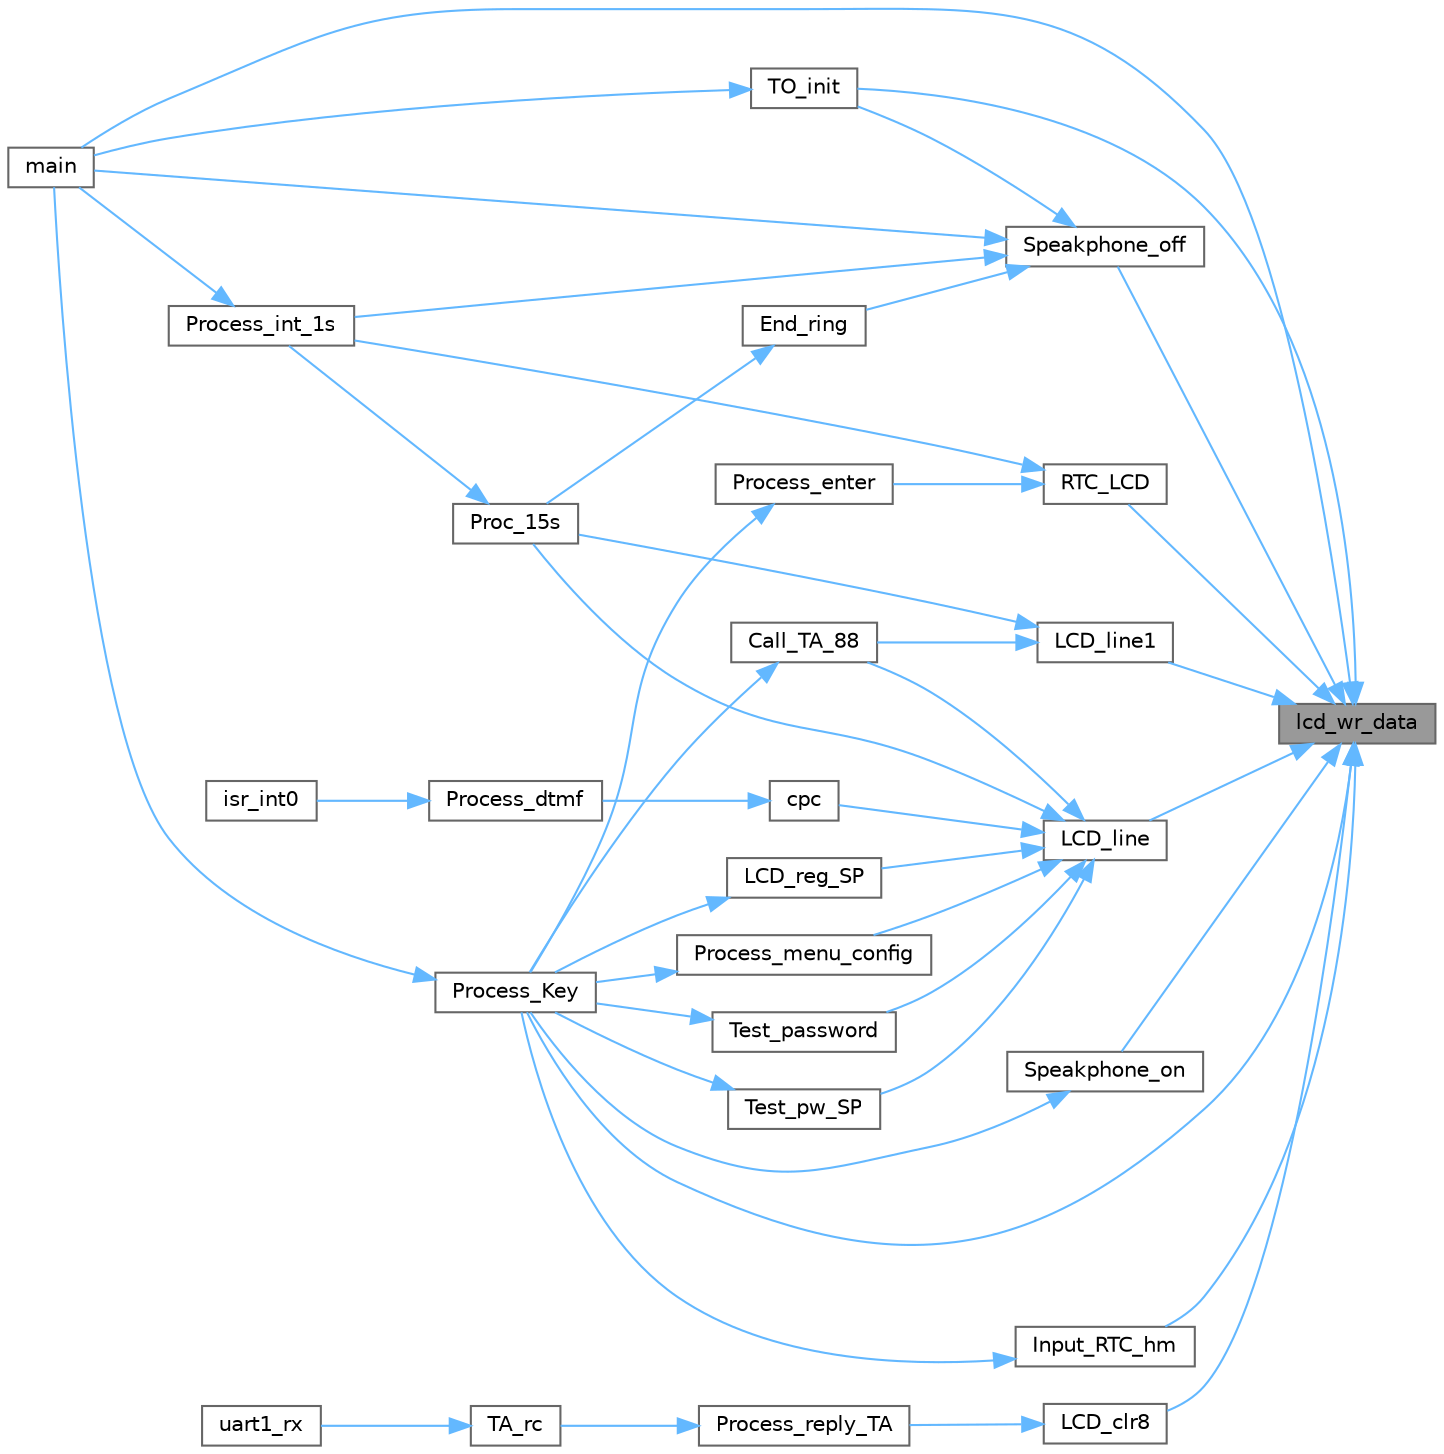 digraph "lcd_wr_data"
{
 // LATEX_PDF_SIZE
  bgcolor="transparent";
  edge [fontname=Helvetica,fontsize=10,labelfontname=Helvetica,labelfontsize=10];
  node [fontname=Helvetica,fontsize=10,shape=box,height=0.2,width=0.4];
  rankdir="RL";
  Node1 [label="lcd_wr_data",height=0.2,width=0.4,color="gray40", fillcolor="grey60", style="filled", fontcolor="black",tooltip=" "];
  Node1 -> Node2 [dir="back",color="steelblue1",style="solid"];
  Node2 [label="Input_RTC_hm",height=0.2,width=0.4,color="grey40", fillcolor="white", style="filled",URL="$_t_o_8c.html#a50e2ac35f811cb6fbb8c09a054794ae0",tooltip=" "];
  Node2 -> Node3 [dir="back",color="steelblue1",style="solid"];
  Node3 [label="Process_Key",height=0.2,width=0.4,color="grey40", fillcolor="white", style="filled",URL="$_t_o_8c.html#a23d088966967f0ce9c2456835eac1524",tooltip=" "];
  Node3 -> Node4 [dir="back",color="steelblue1",style="solid"];
  Node4 [label="main",height=0.2,width=0.4,color="grey40", fillcolor="white", style="filled",URL="$core_8c.html#a6288eba0f8e8ad3ab1544ad731eb7667",tooltip=" "];
  Node1 -> Node5 [dir="back",color="steelblue1",style="solid"];
  Node5 [label="LCD_clr8",height=0.2,width=0.4,color="grey40", fillcolor="white", style="filled",URL="$_d_t_m_f_8c.html#aaab415eabfa4e40b71c0d78aaf35beb9",tooltip=" "];
  Node5 -> Node6 [dir="back",color="steelblue1",style="solid"];
  Node6 [label="Process_reply_TA",height=0.2,width=0.4,color="grey40", fillcolor="white", style="filled",URL="$_d_t_m_f_8c.html#af8890230f6b986de26f9286d526ea59a",tooltip=" "];
  Node6 -> Node7 [dir="back",color="steelblue1",style="solid"];
  Node7 [label="TA_rc",height=0.2,width=0.4,color="grey40", fillcolor="white", style="filled",URL="$_d_t_m_f_8c.html#af7a6d3a607f8005b25b939379a3b71da",tooltip=" "];
  Node7 -> Node8 [dir="back",color="steelblue1",style="solid"];
  Node8 [label="uart1_rx",height=0.2,width=0.4,color="grey40", fillcolor="white", style="filled",URL="$_isr_8c.html#ae563257500f22bfd70e277b06320f7db",tooltip=" "];
  Node1 -> Node9 [dir="back",color="steelblue1",style="solid"];
  Node9 [label="LCD_line",height=0.2,width=0.4,color="grey40", fillcolor="white", style="filled",URL="$_t_o_8c.html#aaefa7e4eeb8d02f570de2072a4a27ad6",tooltip=" "];
  Node9 -> Node10 [dir="back",color="steelblue1",style="solid"];
  Node10 [label="Call_TA_88",height=0.2,width=0.4,color="grey40", fillcolor="white", style="filled",URL="$_t_o_8c.html#ac6c3f5a59883cb87baefc727759e96a6",tooltip=" "];
  Node10 -> Node3 [dir="back",color="steelblue1",style="solid"];
  Node9 -> Node11 [dir="back",color="steelblue1",style="solid"];
  Node11 [label="cpc",height=0.2,width=0.4,color="grey40", fillcolor="white", style="filled",URL="$_t_o_8c.html#a44532739a7a2562c22008fe2ee4ccde5",tooltip=" "];
  Node11 -> Node12 [dir="back",color="steelblue1",style="solid"];
  Node12 [label="Process_dtmf",height=0.2,width=0.4,color="grey40", fillcolor="white", style="filled",URL="$_d_t_m_f_8c.html#a4f548c2e1f885779faa97ceeecda4ac2",tooltip=" "];
  Node12 -> Node13 [dir="back",color="steelblue1",style="solid"];
  Node13 [label="isr_int0",height=0.2,width=0.4,color="grey40", fillcolor="white", style="filled",URL="$_isr_8c.html#aa930e2fd461b6f5036703b0c30a76633",tooltip=" "];
  Node9 -> Node14 [dir="back",color="steelblue1",style="solid"];
  Node14 [label="LCD_reg_SP",height=0.2,width=0.4,color="grey40", fillcolor="white", style="filled",URL="$_t_o_8c.html#aabceeda845eba4850e562855ae26353b",tooltip=" "];
  Node14 -> Node3 [dir="back",color="steelblue1",style="solid"];
  Node9 -> Node15 [dir="back",color="steelblue1",style="solid"];
  Node15 [label="Proc_15s",height=0.2,width=0.4,color="grey40", fillcolor="white", style="filled",URL="$_t_o_8c.html#afbcd932e5ba2a74a910767d4923d95e7",tooltip=" "];
  Node15 -> Node16 [dir="back",color="steelblue1",style="solid"];
  Node16 [label="Process_int_1s",height=0.2,width=0.4,color="grey40", fillcolor="white", style="filled",URL="$_t_o_8c.html#a7f401af429e857d8903ad4736179004f",tooltip=" "];
  Node16 -> Node4 [dir="back",color="steelblue1",style="solid"];
  Node9 -> Node17 [dir="back",color="steelblue1",style="solid"];
  Node17 [label="Process_menu_config",height=0.2,width=0.4,color="grey40", fillcolor="white", style="filled",URL="$_t_o_8c.html#afb8093f70416123a4eff52860043506d",tooltip=" "];
  Node17 -> Node3 [dir="back",color="steelblue1",style="solid"];
  Node9 -> Node18 [dir="back",color="steelblue1",style="solid"];
  Node18 [label="Test_password",height=0.2,width=0.4,color="grey40", fillcolor="white", style="filled",URL="$_t_o_8c.html#a4c304aaf7399a988da3861359f8ab9af",tooltip=" "];
  Node18 -> Node3 [dir="back",color="steelblue1",style="solid"];
  Node9 -> Node19 [dir="back",color="steelblue1",style="solid"];
  Node19 [label="Test_pw_SP",height=0.2,width=0.4,color="grey40", fillcolor="white", style="filled",URL="$_t_o_8c.html#a6abc6f1be8207741795ce9e7186c6343",tooltip=" "];
  Node19 -> Node3 [dir="back",color="steelblue1",style="solid"];
  Node1 -> Node20 [dir="back",color="steelblue1",style="solid"];
  Node20 [label="LCD_line1",height=0.2,width=0.4,color="grey40", fillcolor="white", style="filled",URL="$_t_o_8c.html#a7115d7d97557c0cd3d52b85cc8e0a854",tooltip=" "];
  Node20 -> Node10 [dir="back",color="steelblue1",style="solid"];
  Node20 -> Node15 [dir="back",color="steelblue1",style="solid"];
  Node1 -> Node4 [dir="back",color="steelblue1",style="solid"];
  Node1 -> Node3 [dir="back",color="steelblue1",style="solid"];
  Node1 -> Node21 [dir="back",color="steelblue1",style="solid"];
  Node21 [label="RTC_LCD",height=0.2,width=0.4,color="grey40", fillcolor="white", style="filled",URL="$_t_o_8c.html#a8f87d12b9dceb40fad94b335cabb081a",tooltip=" "];
  Node21 -> Node22 [dir="back",color="steelblue1",style="solid"];
  Node22 [label="Process_enter",height=0.2,width=0.4,color="grey40", fillcolor="white", style="filled",URL="$_t_o_8c.html#aa4090c936a30b791ad49eff50f9f68e1",tooltip=" "];
  Node22 -> Node3 [dir="back",color="steelblue1",style="solid"];
  Node21 -> Node16 [dir="back",color="steelblue1",style="solid"];
  Node1 -> Node23 [dir="back",color="steelblue1",style="solid"];
  Node23 [label="Speakphone_off",height=0.2,width=0.4,color="grey40", fillcolor="white", style="filled",URL="$_t_o_8c.html#a376230d7c0bfe01fb0b1399cf37b3e7e",tooltip=" "];
  Node23 -> Node24 [dir="back",color="steelblue1",style="solid"];
  Node24 [label="End_ring",height=0.2,width=0.4,color="grey40", fillcolor="white", style="filled",URL="$_t_o_8c.html#abff402aad527aa3fec79e54d26bca6c9",tooltip=" "];
  Node24 -> Node15 [dir="back",color="steelblue1",style="solid"];
  Node23 -> Node4 [dir="back",color="steelblue1",style="solid"];
  Node23 -> Node16 [dir="back",color="steelblue1",style="solid"];
  Node23 -> Node25 [dir="back",color="steelblue1",style="solid"];
  Node25 [label="TO_init",height=0.2,width=0.4,color="grey40", fillcolor="white", style="filled",URL="$_t_o___init_8c.html#a35d18ea93365a61c6aed15243e8e8d3e",tooltip=" "];
  Node25 -> Node4 [dir="back",color="steelblue1",style="solid"];
  Node1 -> Node26 [dir="back",color="steelblue1",style="solid"];
  Node26 [label="Speakphone_on",height=0.2,width=0.4,color="grey40", fillcolor="white", style="filled",URL="$_t_o_8c.html#a43cb723bbdcbff82df29c9af0a749ef1",tooltip=" "];
  Node26 -> Node3 [dir="back",color="steelblue1",style="solid"];
  Node1 -> Node25 [dir="back",color="steelblue1",style="solid"];
}
